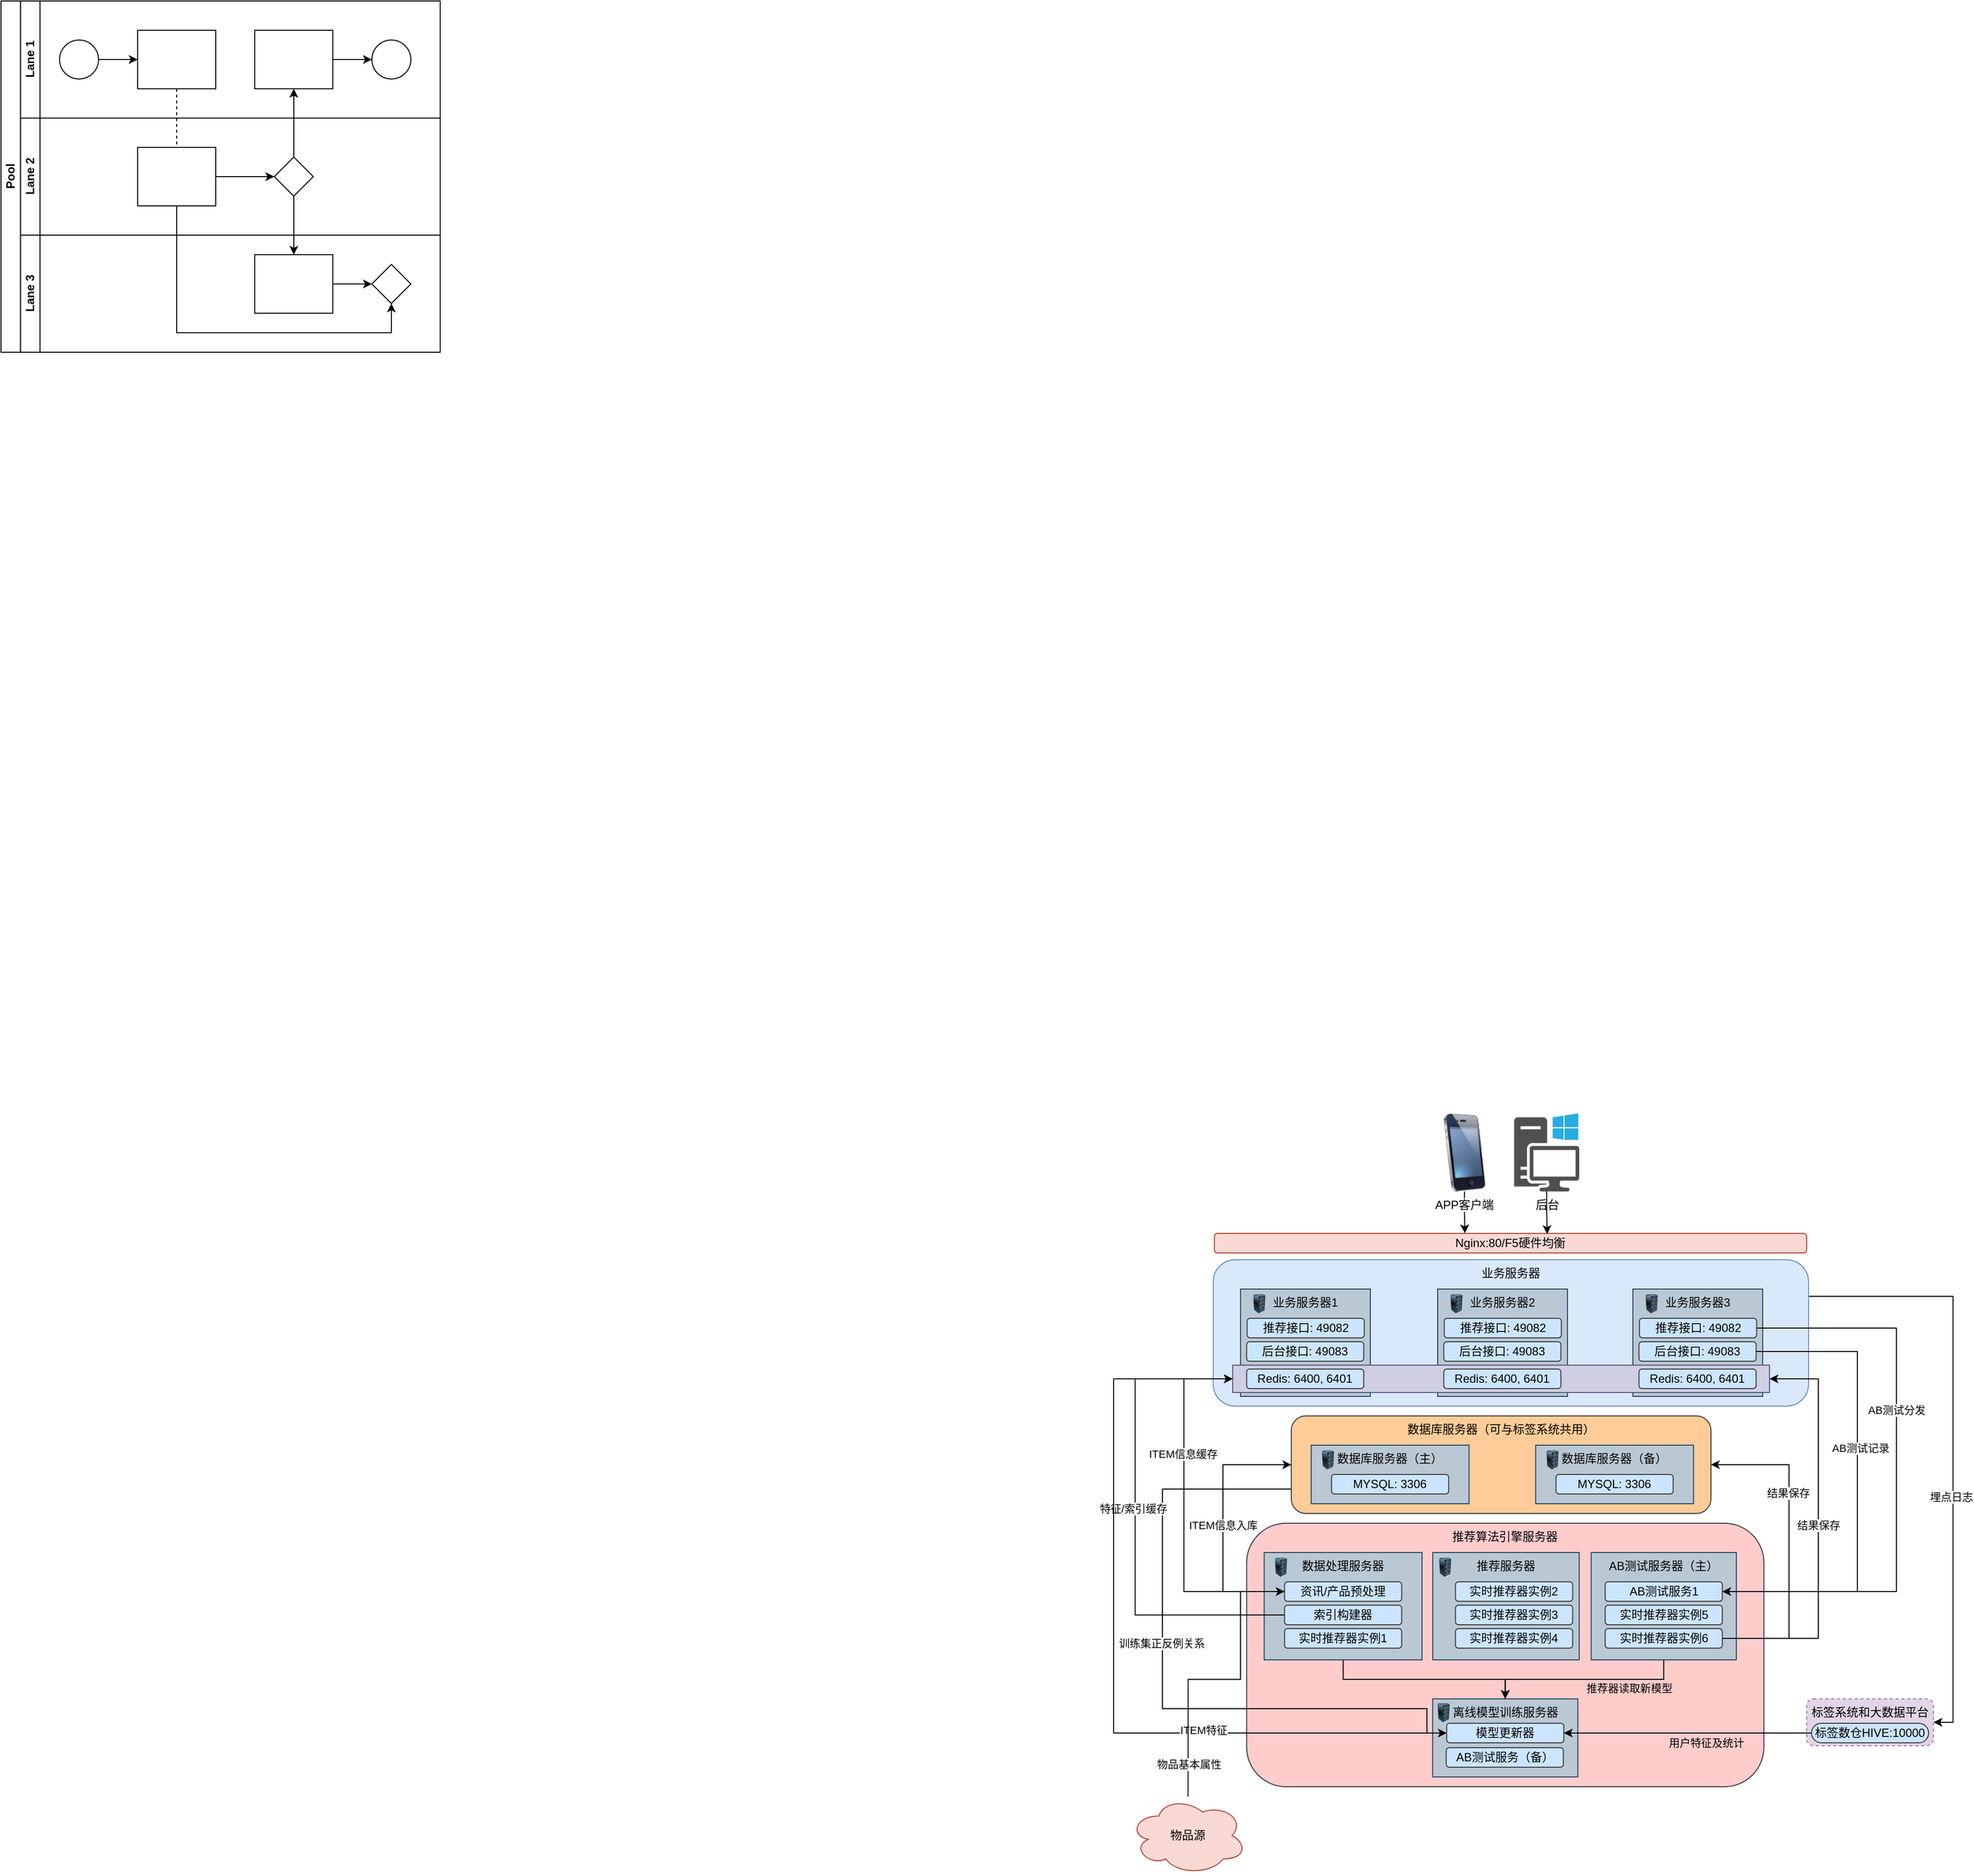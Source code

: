 <mxfile version="14.7.0" type="github">
  <diagram id="prtHgNgQTEPvFCAcTncT" name="Page-1">
    <mxGraphModel dx="981" dy="526" grid="1" gridSize="10" guides="1" tooltips="1" connect="1" arrows="1" fold="1" page="1" pageScale="1" pageWidth="827" pageHeight="1169" math="0" shadow="0">
      <root>
        <mxCell id="0" />
        <mxCell id="1" parent="0" />
        <mxCell id="dNxyNK7c78bLwvsdeMH5-19" value="Pool" style="swimlane;html=1;childLayout=stackLayout;resizeParent=1;resizeParentMax=0;horizontal=0;startSize=20;horizontalStack=0;" parent="1" vertex="1">
          <mxGeometry x="30" y="70" width="450" height="360" as="geometry" />
        </mxCell>
        <mxCell id="dNxyNK7c78bLwvsdeMH5-27" value="" style="edgeStyle=orthogonalEdgeStyle;rounded=0;orthogonalLoop=1;jettySize=auto;html=1;dashed=1;endArrow=none;endFill=0;" parent="dNxyNK7c78bLwvsdeMH5-19" source="dNxyNK7c78bLwvsdeMH5-24" target="dNxyNK7c78bLwvsdeMH5-26" edge="1">
          <mxGeometry relative="1" as="geometry" />
        </mxCell>
        <mxCell id="dNxyNK7c78bLwvsdeMH5-31" style="edgeStyle=orthogonalEdgeStyle;rounded=0;orthogonalLoop=1;jettySize=auto;html=1;endArrow=classic;endFill=1;" parent="dNxyNK7c78bLwvsdeMH5-19" source="dNxyNK7c78bLwvsdeMH5-28" target="dNxyNK7c78bLwvsdeMH5-30" edge="1">
          <mxGeometry relative="1" as="geometry" />
        </mxCell>
        <mxCell id="dNxyNK7c78bLwvsdeMH5-35" style="edgeStyle=orthogonalEdgeStyle;rounded=0;orthogonalLoop=1;jettySize=auto;html=1;endArrow=classic;endFill=1;" parent="dNxyNK7c78bLwvsdeMH5-19" source="dNxyNK7c78bLwvsdeMH5-28" target="dNxyNK7c78bLwvsdeMH5-34" edge="1">
          <mxGeometry relative="1" as="geometry" />
        </mxCell>
        <mxCell id="dNxyNK7c78bLwvsdeMH5-38" style="edgeStyle=orthogonalEdgeStyle;rounded=0;orthogonalLoop=1;jettySize=auto;html=1;endArrow=classic;endFill=1;" parent="dNxyNK7c78bLwvsdeMH5-19" source="dNxyNK7c78bLwvsdeMH5-26" target="dNxyNK7c78bLwvsdeMH5-36" edge="1">
          <mxGeometry relative="1" as="geometry">
            <Array as="points">
              <mxPoint x="180" y="340" />
              <mxPoint x="400" y="340" />
            </Array>
          </mxGeometry>
        </mxCell>
        <mxCell id="dNxyNK7c78bLwvsdeMH5-20" value="Lane 1" style="swimlane;html=1;startSize=20;horizontal=0;" parent="dNxyNK7c78bLwvsdeMH5-19" vertex="1">
          <mxGeometry x="20" width="430" height="120" as="geometry" />
        </mxCell>
        <mxCell id="dNxyNK7c78bLwvsdeMH5-25" value="" style="edgeStyle=orthogonalEdgeStyle;rounded=0;orthogonalLoop=1;jettySize=auto;html=1;" parent="dNxyNK7c78bLwvsdeMH5-20" source="dNxyNK7c78bLwvsdeMH5-23" target="dNxyNK7c78bLwvsdeMH5-24" edge="1">
          <mxGeometry relative="1" as="geometry" />
        </mxCell>
        <mxCell id="dNxyNK7c78bLwvsdeMH5-23" value="" style="ellipse;whiteSpace=wrap;html=1;" parent="dNxyNK7c78bLwvsdeMH5-20" vertex="1">
          <mxGeometry x="40" y="40" width="40" height="40" as="geometry" />
        </mxCell>
        <mxCell id="dNxyNK7c78bLwvsdeMH5-24" value="" style="rounded=0;whiteSpace=wrap;html=1;fontFamily=Helvetica;fontSize=12;fontColor=#000000;align=center;" parent="dNxyNK7c78bLwvsdeMH5-20" vertex="1">
          <mxGeometry x="120" y="30" width="80" height="60" as="geometry" />
        </mxCell>
        <mxCell id="dNxyNK7c78bLwvsdeMH5-33" value="" style="edgeStyle=orthogonalEdgeStyle;rounded=0;orthogonalLoop=1;jettySize=auto;html=1;endArrow=classic;endFill=1;" parent="dNxyNK7c78bLwvsdeMH5-20" source="dNxyNK7c78bLwvsdeMH5-30" target="dNxyNK7c78bLwvsdeMH5-32" edge="1">
          <mxGeometry relative="1" as="geometry" />
        </mxCell>
        <mxCell id="dNxyNK7c78bLwvsdeMH5-30" value="" style="rounded=0;whiteSpace=wrap;html=1;fontFamily=Helvetica;fontSize=12;fontColor=#000000;align=center;" parent="dNxyNK7c78bLwvsdeMH5-20" vertex="1">
          <mxGeometry x="240" y="30" width="80" height="60" as="geometry" />
        </mxCell>
        <mxCell id="dNxyNK7c78bLwvsdeMH5-32" value="" style="ellipse;whiteSpace=wrap;html=1;" parent="dNxyNK7c78bLwvsdeMH5-20" vertex="1">
          <mxGeometry x="360" y="40" width="40" height="40" as="geometry" />
        </mxCell>
        <mxCell id="dNxyNK7c78bLwvsdeMH5-21" value="Lane 2" style="swimlane;html=1;startSize=20;horizontal=0;" parent="dNxyNK7c78bLwvsdeMH5-19" vertex="1">
          <mxGeometry x="20" y="120" width="430" height="120" as="geometry" />
        </mxCell>
        <mxCell id="dNxyNK7c78bLwvsdeMH5-29" value="" style="edgeStyle=orthogonalEdgeStyle;rounded=0;orthogonalLoop=1;jettySize=auto;html=1;endArrow=classic;endFill=1;" parent="dNxyNK7c78bLwvsdeMH5-21" source="dNxyNK7c78bLwvsdeMH5-26" target="dNxyNK7c78bLwvsdeMH5-28" edge="1">
          <mxGeometry relative="1" as="geometry" />
        </mxCell>
        <mxCell id="dNxyNK7c78bLwvsdeMH5-26" value="" style="rounded=0;whiteSpace=wrap;html=1;fontFamily=Helvetica;fontSize=12;fontColor=#000000;align=center;" parent="dNxyNK7c78bLwvsdeMH5-21" vertex="1">
          <mxGeometry x="120" y="30" width="80" height="60" as="geometry" />
        </mxCell>
        <mxCell id="dNxyNK7c78bLwvsdeMH5-28" value="" style="rhombus;whiteSpace=wrap;html=1;fontFamily=Helvetica;fontSize=12;fontColor=#000000;align=center;" parent="dNxyNK7c78bLwvsdeMH5-21" vertex="1">
          <mxGeometry x="260" y="40" width="40" height="40" as="geometry" />
        </mxCell>
        <mxCell id="dNxyNK7c78bLwvsdeMH5-22" value="Lane 3" style="swimlane;html=1;startSize=20;horizontal=0;" parent="dNxyNK7c78bLwvsdeMH5-19" vertex="1">
          <mxGeometry x="20" y="240" width="430" height="120" as="geometry" />
        </mxCell>
        <mxCell id="dNxyNK7c78bLwvsdeMH5-37" value="" style="edgeStyle=orthogonalEdgeStyle;rounded=0;orthogonalLoop=1;jettySize=auto;html=1;endArrow=classic;endFill=1;" parent="dNxyNK7c78bLwvsdeMH5-22" source="dNxyNK7c78bLwvsdeMH5-34" target="dNxyNK7c78bLwvsdeMH5-36" edge="1">
          <mxGeometry relative="1" as="geometry" />
        </mxCell>
        <mxCell id="dNxyNK7c78bLwvsdeMH5-34" value="" style="rounded=0;whiteSpace=wrap;html=1;fontFamily=Helvetica;fontSize=12;fontColor=#000000;align=center;" parent="dNxyNK7c78bLwvsdeMH5-22" vertex="1">
          <mxGeometry x="240" y="20" width="80" height="60" as="geometry" />
        </mxCell>
        <mxCell id="dNxyNK7c78bLwvsdeMH5-36" value="" style="rhombus;whiteSpace=wrap;html=1;fontFamily=Helvetica;fontSize=12;fontColor=#000000;align=center;" parent="dNxyNK7c78bLwvsdeMH5-22" vertex="1">
          <mxGeometry x="360" y="30" width="40" height="40" as="geometry" />
        </mxCell>
        <mxCell id="Z7ZKKRyRzncjJc1JiBXK-1" style="edgeStyle=orthogonalEdgeStyle;rounded=0;orthogonalLoop=1;jettySize=auto;html=1;exitX=1;exitY=0.25;exitDx=0;exitDy=0;entryX=1;entryY=0.5;entryDx=0;entryDy=0;" edge="1" parent="1" source="Z7ZKKRyRzncjJc1JiBXK-3" target="Z7ZKKRyRzncjJc1JiBXK-69">
          <mxGeometry relative="1" as="geometry" />
        </mxCell>
        <mxCell id="Z7ZKKRyRzncjJc1JiBXK-2" value="埋点日志" style="edgeLabel;html=1;align=center;verticalAlign=middle;resizable=0;points=[];" vertex="1" connectable="0" parent="Z7ZKKRyRzncjJc1JiBXK-1">
          <mxGeometry x="0.168" y="-2" relative="1" as="geometry">
            <mxPoint as="offset" />
          </mxGeometry>
        </mxCell>
        <mxCell id="Z7ZKKRyRzncjJc1JiBXK-3" value="业务服务器" style="rounded=1;whiteSpace=wrap;html=1;verticalAlign=top;fillColor=#dae8fc;strokeColor=#6c8ebf;" vertex="1" parent="1">
          <mxGeometry x="1272" y="1360" width="610" height="150" as="geometry" />
        </mxCell>
        <mxCell id="Z7ZKKRyRzncjJc1JiBXK-4" value="业务服务器3" style="rounded=0;whiteSpace=wrap;html=1;align=center;verticalAlign=top;fillColor=#bac8d3;strokeColor=#23445d;" vertex="1" parent="1">
          <mxGeometry x="1702" y="1390" width="133" height="110" as="geometry" />
        </mxCell>
        <mxCell id="Z7ZKKRyRzncjJc1JiBXK-5" value="业务服务器2" style="rounded=0;whiteSpace=wrap;html=1;align=center;verticalAlign=top;fillColor=#bac8d3;strokeColor=#23445d;" vertex="1" parent="1">
          <mxGeometry x="1502" y="1390" width="133" height="110" as="geometry" />
        </mxCell>
        <mxCell id="Z7ZKKRyRzncjJc1JiBXK-6" value="业务服务器1" style="rounded=0;whiteSpace=wrap;html=1;align=center;verticalAlign=top;fillColor=#bac8d3;strokeColor=#23445d;" vertex="1" parent="1">
          <mxGeometry x="1300" y="1390" width="133" height="110" as="geometry" />
        </mxCell>
        <mxCell id="Z7ZKKRyRzncjJc1JiBXK-7" value="" style="rounded=0;whiteSpace=wrap;html=1;fillColor=#d0cee2;strokeColor=#56517e;" vertex="1" parent="1">
          <mxGeometry x="1292" y="1468" width="550" height="28" as="geometry" />
        </mxCell>
        <mxCell id="Z7ZKKRyRzncjJc1JiBXK-8" value="推荐算法引擎服务器" style="rounded=1;whiteSpace=wrap;html=1;verticalAlign=top;fillColor=#ffcccc;strokeColor=#36393d;" vertex="1" parent="1">
          <mxGeometry x="1306.25" y="1630" width="530" height="270" as="geometry" />
        </mxCell>
        <mxCell id="Z7ZKKRyRzncjJc1JiBXK-9" style="edgeStyle=orthogonalEdgeStyle;rounded=0;orthogonalLoop=1;jettySize=auto;html=1;entryX=0.5;entryY=0;entryDx=0;entryDy=0;" edge="1" parent="1" source="Z7ZKKRyRzncjJc1JiBXK-10" target="Z7ZKKRyRzncjJc1JiBXK-42">
          <mxGeometry relative="1" as="geometry">
            <Array as="points">
              <mxPoint x="1405" y="1790" />
              <mxPoint x="1571" y="1790" />
            </Array>
          </mxGeometry>
        </mxCell>
        <mxCell id="Z7ZKKRyRzncjJc1JiBXK-10" value="数据处理服务器" style="rounded=0;whiteSpace=wrap;html=1;align=center;verticalAlign=top;fillColor=#bac8d3;strokeColor=#23445d;" vertex="1" parent="1">
          <mxGeometry x="1324.25" y="1660" width="161.75" height="110" as="geometry" />
        </mxCell>
        <mxCell id="Z7ZKKRyRzncjJc1JiBXK-11" style="edgeStyle=orthogonalEdgeStyle;rounded=0;orthogonalLoop=1;jettySize=auto;html=1;entryX=0;entryY=0.5;entryDx=0;entryDy=0;exitX=0;exitY=0.75;exitDx=0;exitDy=0;" edge="1" parent="1" source="Z7ZKKRyRzncjJc1JiBXK-13" target="Z7ZKKRyRzncjJc1JiBXK-44">
          <mxGeometry relative="1" as="geometry">
            <Array as="points">
              <mxPoint x="1220" y="1595" />
              <mxPoint x="1220" y="1820" />
              <mxPoint x="1491" y="1820" />
              <mxPoint x="1491" y="1845" />
            </Array>
          </mxGeometry>
        </mxCell>
        <mxCell id="Z7ZKKRyRzncjJc1JiBXK-12" value="训练集正反例关系" style="edgeLabel;html=1;align=center;verticalAlign=middle;resizable=0;points=[];" vertex="1" connectable="0" parent="Z7ZKKRyRzncjJc1JiBXK-11">
          <mxGeometry x="-0.14" y="-1" relative="1" as="geometry">
            <mxPoint as="offset" />
          </mxGeometry>
        </mxCell>
        <mxCell id="Z7ZKKRyRzncjJc1JiBXK-13" value="数据库服务器（可与标签系统共用）" style="rounded=1;whiteSpace=wrap;html=1;verticalAlign=top;fillColor=#ffcc99;strokeColor=#36393d;" vertex="1" parent="1">
          <mxGeometry x="1352" y="1520" width="430" height="100" as="geometry" />
        </mxCell>
        <mxCell id="Z7ZKKRyRzncjJc1JiBXK-14" value="推荐接口: 49082" style="rounded=1;whiteSpace=wrap;html=1;fillColor=#cce5ff;strokeColor=#36393d;" vertex="1" parent="1">
          <mxGeometry x="1306.75" y="1420" width="120" height="20" as="geometry" />
        </mxCell>
        <mxCell id="Z7ZKKRyRzncjJc1JiBXK-15" value="Redis: 6400, 6401" style="rounded=1;whiteSpace=wrap;html=1;fillColor=#cce5ff;strokeColor=#36393d;" vertex="1" parent="1">
          <mxGeometry x="1306.25" y="1472" width="120" height="20" as="geometry" />
        </mxCell>
        <mxCell id="Z7ZKKRyRzncjJc1JiBXK-16" value="" style="image;html=1;labelBackgroundColor=#ffffff;image=img/lib/clip_art/computers/Server_Rack_128x128.png" vertex="1" parent="1">
          <mxGeometry x="1312" y="1395" width="14.5" height="20" as="geometry" />
        </mxCell>
        <mxCell id="Z7ZKKRyRzncjJc1JiBXK-17" value="后台接口: 49083" style="rounded=1;whiteSpace=wrap;html=1;fillColor=#cce5ff;strokeColor=#36393d;" vertex="1" parent="1">
          <mxGeometry x="1306.25" y="1444" width="120" height="20" as="geometry" />
        </mxCell>
        <mxCell id="Z7ZKKRyRzncjJc1JiBXK-18" value="推荐接口: 49082" style="rounded=1;whiteSpace=wrap;html=1;fillColor=#cce5ff;strokeColor=#36393d;" vertex="1" parent="1">
          <mxGeometry x="1508.75" y="1420" width="120" height="20" as="geometry" />
        </mxCell>
        <mxCell id="Z7ZKKRyRzncjJc1JiBXK-19" value="Redis: 6400, 6401" style="rounded=1;whiteSpace=wrap;html=1;fillColor=#cce5ff;strokeColor=#36393d;" vertex="1" parent="1">
          <mxGeometry x="1508.25" y="1472" width="120" height="20" as="geometry" />
        </mxCell>
        <mxCell id="Z7ZKKRyRzncjJc1JiBXK-20" value="" style="image;html=1;labelBackgroundColor=#ffffff;image=img/lib/clip_art/computers/Server_Rack_128x128.png" vertex="1" parent="1">
          <mxGeometry x="1514" y="1395" width="14.5" height="20" as="geometry" />
        </mxCell>
        <mxCell id="Z7ZKKRyRzncjJc1JiBXK-21" value="后台接口: 49083" style="rounded=1;whiteSpace=wrap;html=1;fillColor=#cce5ff;strokeColor=#36393d;" vertex="1" parent="1">
          <mxGeometry x="1508.25" y="1444" width="120" height="20" as="geometry" />
        </mxCell>
        <mxCell id="Z7ZKKRyRzncjJc1JiBXK-22" style="edgeStyle=orthogonalEdgeStyle;rounded=0;orthogonalLoop=1;jettySize=auto;html=1;entryX=1;entryY=0.5;entryDx=0;entryDy=0;" edge="1" parent="1" source="Z7ZKKRyRzncjJc1JiBXK-24" target="Z7ZKKRyRzncjJc1JiBXK-49">
          <mxGeometry relative="1" as="geometry">
            <Array as="points">
              <mxPoint x="1972" y="1430" />
              <mxPoint x="1972" y="1700" />
            </Array>
          </mxGeometry>
        </mxCell>
        <mxCell id="Z7ZKKRyRzncjJc1JiBXK-23" value="AB测试分发" style="edgeLabel;html=1;align=center;verticalAlign=middle;resizable=0;points=[];" vertex="1" connectable="0" parent="Z7ZKKRyRzncjJc1JiBXK-22">
          <mxGeometry x="-0.235" relative="1" as="geometry">
            <mxPoint as="offset" />
          </mxGeometry>
        </mxCell>
        <mxCell id="Z7ZKKRyRzncjJc1JiBXK-24" value="推荐接口: 49082" style="rounded=1;whiteSpace=wrap;html=1;fillColor=#cce5ff;strokeColor=#36393d;" vertex="1" parent="1">
          <mxGeometry x="1708.75" y="1420" width="120" height="20" as="geometry" />
        </mxCell>
        <mxCell id="Z7ZKKRyRzncjJc1JiBXK-25" value="Redis: 6400, 6401" style="rounded=1;whiteSpace=wrap;html=1;fillColor=#cce5ff;strokeColor=#36393d;" vertex="1" parent="1">
          <mxGeometry x="1708.25" y="1472" width="120" height="20" as="geometry" />
        </mxCell>
        <mxCell id="Z7ZKKRyRzncjJc1JiBXK-26" value="" style="image;html=1;labelBackgroundColor=#ffffff;image=img/lib/clip_art/computers/Server_Rack_128x128.png" vertex="1" parent="1">
          <mxGeometry x="1714" y="1395" width="14.5" height="20" as="geometry" />
        </mxCell>
        <mxCell id="Z7ZKKRyRzncjJc1JiBXK-27" value="后台接口: 49083" style="rounded=1;whiteSpace=wrap;html=1;fillColor=#cce5ff;strokeColor=#36393d;" vertex="1" parent="1">
          <mxGeometry x="1708.25" y="1444" width="120" height="20" as="geometry" />
        </mxCell>
        <mxCell id="Z7ZKKRyRzncjJc1JiBXK-28" value="数据库服务器（主）" style="rounded=0;whiteSpace=wrap;html=1;align=center;verticalAlign=top;fillColor=#bac8d3;strokeColor=#23445d;" vertex="1" parent="1">
          <mxGeometry x="1372.38" y="1550" width="161.75" height="60" as="geometry" />
        </mxCell>
        <mxCell id="Z7ZKKRyRzncjJc1JiBXK-29" value="MYSQL: 3306" style="rounded=1;whiteSpace=wrap;html=1;fillColor=#cce5ff;strokeColor=#36393d;" vertex="1" parent="1">
          <mxGeometry x="1393.26" y="1580" width="120" height="20" as="geometry" />
        </mxCell>
        <mxCell id="Z7ZKKRyRzncjJc1JiBXK-30" value="" style="image;html=1;labelBackgroundColor=#ffffff;image=img/lib/clip_art/computers/Server_Rack_128x128.png" vertex="1" parent="1">
          <mxGeometry x="1382.38" y="1555" width="14.5" height="20" as="geometry" />
        </mxCell>
        <mxCell id="Z7ZKKRyRzncjJc1JiBXK-31" value="数据库服务器（备）" style="rounded=0;whiteSpace=wrap;html=1;align=center;verticalAlign=top;fillColor=#bac8d3;strokeColor=#23445d;" vertex="1" parent="1">
          <mxGeometry x="1602.38" y="1550" width="161.75" height="60" as="geometry" />
        </mxCell>
        <mxCell id="Z7ZKKRyRzncjJc1JiBXK-32" value="MYSQL: 3306" style="rounded=1;whiteSpace=wrap;html=1;fillColor=#cce5ff;strokeColor=#36393d;" vertex="1" parent="1">
          <mxGeometry x="1623.26" y="1580" width="120" height="20" as="geometry" />
        </mxCell>
        <mxCell id="Z7ZKKRyRzncjJc1JiBXK-33" value="" style="image;html=1;labelBackgroundColor=#ffffff;image=img/lib/clip_art/computers/Server_Rack_128x128.png" vertex="1" parent="1">
          <mxGeometry x="1612.38" y="1555" width="14.5" height="20" as="geometry" />
        </mxCell>
        <mxCell id="Z7ZKKRyRzncjJc1JiBXK-34" value="" style="edgeStyle=orthogonalEdgeStyle;rounded=0;orthogonalLoop=1;jettySize=auto;html=1;entryX=0;entryY=0.5;entryDx=0;entryDy=0;" edge="1" parent="1" source="Z7ZKKRyRzncjJc1JiBXK-37" target="Z7ZKKRyRzncjJc1JiBXK-7">
          <mxGeometry relative="1" as="geometry">
            <Array as="points">
              <mxPoint x="1242" y="1700" />
              <mxPoint x="1242" y="1482" />
            </Array>
          </mxGeometry>
        </mxCell>
        <mxCell id="Z7ZKKRyRzncjJc1JiBXK-35" value="ITEM信息缓存" style="edgeLabel;html=1;align=center;verticalAlign=middle;resizable=0;points=[];" vertex="1" connectable="0" parent="Z7ZKKRyRzncjJc1JiBXK-34">
          <mxGeometry x="0.318" y="1" relative="1" as="geometry">
            <mxPoint as="offset" />
          </mxGeometry>
        </mxCell>
        <mxCell id="Z7ZKKRyRzncjJc1JiBXK-36" value="ITEM信息入库" style="edgeStyle=orthogonalEdgeStyle;rounded=0;orthogonalLoop=1;jettySize=auto;html=1;entryX=0;entryY=0.5;entryDx=0;entryDy=0;" edge="1" parent="1" source="Z7ZKKRyRzncjJc1JiBXK-37" target="Z7ZKKRyRzncjJc1JiBXK-13">
          <mxGeometry relative="1" as="geometry">
            <Array as="points">
              <mxPoint x="1282" y="1700" />
              <mxPoint x="1282" y="1570" />
            </Array>
          </mxGeometry>
        </mxCell>
        <mxCell id="Z7ZKKRyRzncjJc1JiBXK-37" value="资讯/产品预处理" style="rounded=1;whiteSpace=wrap;html=1;fillColor=#cce5ff;strokeColor=#36393d;" vertex="1" parent="1">
          <mxGeometry x="1345.13" y="1690" width="120" height="20" as="geometry" />
        </mxCell>
        <mxCell id="Z7ZKKRyRzncjJc1JiBXK-38" value="" style="image;html=1;labelBackgroundColor=#ffffff;image=img/lib/clip_art/computers/Server_Rack_128x128.png" vertex="1" parent="1">
          <mxGeometry x="1334.25" y="1665" width="14.5" height="20" as="geometry" />
        </mxCell>
        <mxCell id="Z7ZKKRyRzncjJc1JiBXK-39" style="edgeStyle=orthogonalEdgeStyle;rounded=0;orthogonalLoop=1;jettySize=auto;html=1;entryX=0;entryY=0.5;entryDx=0;entryDy=0;" edge="1" parent="1" source="Z7ZKKRyRzncjJc1JiBXK-41" target="Z7ZKKRyRzncjJc1JiBXK-7">
          <mxGeometry relative="1" as="geometry">
            <Array as="points">
              <mxPoint x="1192" y="1724" />
              <mxPoint x="1192" y="1482" />
            </Array>
          </mxGeometry>
        </mxCell>
        <mxCell id="Z7ZKKRyRzncjJc1JiBXK-40" value="特征/索引缓存" style="edgeLabel;html=1;align=center;verticalAlign=middle;resizable=0;points=[];" vertex="1" connectable="0" parent="Z7ZKKRyRzncjJc1JiBXK-39">
          <mxGeometry x="0.059" y="2" relative="1" as="geometry">
            <mxPoint as="offset" />
          </mxGeometry>
        </mxCell>
        <mxCell id="Z7ZKKRyRzncjJc1JiBXK-41" value="索引构建器" style="rounded=1;whiteSpace=wrap;html=1;fillColor=#cce5ff;strokeColor=#36393d;" vertex="1" parent="1">
          <mxGeometry x="1345.12" y="1714" width="120" height="20" as="geometry" />
        </mxCell>
        <mxCell id="Z7ZKKRyRzncjJc1JiBXK-42" value="离线模型训练服务器" style="rounded=0;whiteSpace=wrap;html=1;align=center;verticalAlign=top;fillColor=#bac8d3;strokeColor=#23445d;" vertex="1" parent="1">
          <mxGeometry x="1496.87" y="1810" width="148.75" height="80" as="geometry" />
        </mxCell>
        <mxCell id="Z7ZKKRyRzncjJc1JiBXK-43" value="" style="image;html=1;labelBackgroundColor=#ffffff;image=img/lib/clip_art/computers/Server_Rack_128x128.png" vertex="1" parent="1">
          <mxGeometry x="1500.87" y="1814" width="14.5" height="20" as="geometry" />
        </mxCell>
        <mxCell id="Z7ZKKRyRzncjJc1JiBXK-44" value="模型更新器" style="rounded=1;whiteSpace=wrap;html=1;fillColor=#cce5ff;strokeColor=#36393d;" vertex="1" parent="1">
          <mxGeometry x="1511.25" y="1835" width="120" height="20" as="geometry" />
        </mxCell>
        <mxCell id="Z7ZKKRyRzncjJc1JiBXK-45" style="edgeStyle=orthogonalEdgeStyle;rounded=0;orthogonalLoop=1;jettySize=auto;html=1;entryX=0.5;entryY=0;entryDx=0;entryDy=0;exitX=0.5;exitY=1;exitDx=0;exitDy=0;" edge="1" parent="1" source="Z7ZKKRyRzncjJc1JiBXK-47" target="Z7ZKKRyRzncjJc1JiBXK-42">
          <mxGeometry relative="1" as="geometry" />
        </mxCell>
        <mxCell id="Z7ZKKRyRzncjJc1JiBXK-46" value="推荐器读取新模型" style="edgeLabel;html=1;align=center;verticalAlign=middle;resizable=0;points=[];labelBackgroundColor=none;" vertex="1" connectable="0" parent="Z7ZKKRyRzncjJc1JiBXK-45">
          <mxGeometry x="-0.446" y="3" relative="1" as="geometry">
            <mxPoint y="6" as="offset" />
          </mxGeometry>
        </mxCell>
        <mxCell id="Z7ZKKRyRzncjJc1JiBXK-47" value="AB测试服务器（主）" style="rounded=0;whiteSpace=wrap;html=1;align=center;verticalAlign=top;fillColor=#bac8d3;strokeColor=#23445d;" vertex="1" parent="1">
          <mxGeometry x="1659.25" y="1660" width="148.75" height="110" as="geometry" />
        </mxCell>
        <mxCell id="Z7ZKKRyRzncjJc1JiBXK-48" value="实时推荐器实例1" style="rounded=1;whiteSpace=wrap;html=1;fillColor=#cce5ff;strokeColor=#36393d;" vertex="1" parent="1">
          <mxGeometry x="1345.13" y="1738" width="120" height="20" as="geometry" />
        </mxCell>
        <mxCell id="Z7ZKKRyRzncjJc1JiBXK-49" value="AB测试服务1" style="rounded=1;whiteSpace=wrap;html=1;fillColor=#cce5ff;strokeColor=#36393d;" vertex="1" parent="1">
          <mxGeometry x="1673.63" y="1690" width="120" height="20" as="geometry" />
        </mxCell>
        <mxCell id="Z7ZKKRyRzncjJc1JiBXK-50" value="AB测试服务（备）" style="rounded=1;whiteSpace=wrap;html=1;fillColor=#cce5ff;strokeColor=#36393d;" vertex="1" parent="1">
          <mxGeometry x="1510.74" y="1860" width="120" height="20" as="geometry" />
        </mxCell>
        <mxCell id="Z7ZKKRyRzncjJc1JiBXK-51" value="实时推荐器实例5" style="rounded=1;whiteSpace=wrap;html=1;fillColor=#cce5ff;strokeColor=#36393d;" vertex="1" parent="1">
          <mxGeometry x="1673.63" y="1714" width="120" height="20" as="geometry" />
        </mxCell>
        <mxCell id="Z7ZKKRyRzncjJc1JiBXK-52" style="edgeStyle=orthogonalEdgeStyle;rounded=0;orthogonalLoop=1;jettySize=auto;html=1;entryX=1;entryY=0.5;entryDx=0;entryDy=0;" edge="1" parent="1" source="Z7ZKKRyRzncjJc1JiBXK-56" target="Z7ZKKRyRzncjJc1JiBXK-7">
          <mxGeometry relative="1" as="geometry">
            <Array as="points">
              <mxPoint x="1892" y="1748" />
              <mxPoint x="1892" y="1482" />
            </Array>
          </mxGeometry>
        </mxCell>
        <mxCell id="Z7ZKKRyRzncjJc1JiBXK-53" value="结果保存" style="edgeLabel;html=1;align=center;verticalAlign=middle;resizable=0;points=[];" vertex="1" connectable="0" parent="Z7ZKKRyRzncjJc1JiBXK-52">
          <mxGeometry x="0.035" relative="1" as="geometry">
            <mxPoint as="offset" />
          </mxGeometry>
        </mxCell>
        <mxCell id="Z7ZKKRyRzncjJc1JiBXK-54" style="edgeStyle=orthogonalEdgeStyle;rounded=0;orthogonalLoop=1;jettySize=auto;html=1;entryX=1;entryY=0.5;entryDx=0;entryDy=0;" edge="1" parent="1" source="Z7ZKKRyRzncjJc1JiBXK-56" target="Z7ZKKRyRzncjJc1JiBXK-13">
          <mxGeometry relative="1" as="geometry">
            <Array as="points">
              <mxPoint x="1862" y="1748" />
              <mxPoint x="1862" y="1570" />
            </Array>
          </mxGeometry>
        </mxCell>
        <mxCell id="Z7ZKKRyRzncjJc1JiBXK-55" value="结果保存" style="edgeLabel;html=1;align=center;verticalAlign=middle;resizable=0;points=[];" vertex="1" connectable="0" parent="Z7ZKKRyRzncjJc1JiBXK-54">
          <mxGeometry x="0.335" y="1" relative="1" as="geometry">
            <mxPoint as="offset" />
          </mxGeometry>
        </mxCell>
        <mxCell id="Z7ZKKRyRzncjJc1JiBXK-56" value="&lt;span&gt;实时推荐器实例6&lt;/span&gt;" style="rounded=1;whiteSpace=wrap;html=1;fillColor=#cce5ff;strokeColor=#36393d;" vertex="1" parent="1">
          <mxGeometry x="1673.63" y="1738" width="120" height="20" as="geometry" />
        </mxCell>
        <mxCell id="Z7ZKKRyRzncjJc1JiBXK-57" style="edgeStyle=orthogonalEdgeStyle;rounded=0;orthogonalLoop=1;jettySize=auto;html=1;entryX=1;entryY=0.5;entryDx=0;entryDy=0;" edge="1" parent="1" source="Z7ZKKRyRzncjJc1JiBXK-27" target="Z7ZKKRyRzncjJc1JiBXK-49">
          <mxGeometry relative="1" as="geometry">
            <Array as="points">
              <mxPoint x="1932" y="1454" />
              <mxPoint x="1932" y="1700" />
            </Array>
          </mxGeometry>
        </mxCell>
        <mxCell id="Z7ZKKRyRzncjJc1JiBXK-58" value="AB测试记录" style="edgeLabel;html=1;align=center;verticalAlign=middle;resizable=0;points=[];" vertex="1" connectable="0" parent="Z7ZKKRyRzncjJc1JiBXK-57">
          <mxGeometry x="-0.171" y="3" relative="1" as="geometry">
            <mxPoint as="offset" />
          </mxGeometry>
        </mxCell>
        <mxCell id="Z7ZKKRyRzncjJc1JiBXK-59" style="edgeStyle=orthogonalEdgeStyle;rounded=0;orthogonalLoop=1;jettySize=auto;html=1;entryX=0;entryY=0.5;entryDx=0;entryDy=0;" edge="1" parent="1" source="Z7ZKKRyRzncjJc1JiBXK-7" target="Z7ZKKRyRzncjJc1JiBXK-44">
          <mxGeometry relative="1" as="geometry">
            <Array as="points">
              <mxPoint x="1170" y="1482" />
              <mxPoint x="1170" y="1845" />
            </Array>
          </mxGeometry>
        </mxCell>
        <mxCell id="Z7ZKKRyRzncjJc1JiBXK-60" value="ITEM特征" style="edgeLabel;html=1;align=center;verticalAlign=middle;resizable=0;points=[];" vertex="1" connectable="0" parent="Z7ZKKRyRzncjJc1JiBXK-59">
          <mxGeometry x="0.396" y="3" relative="1" as="geometry">
            <mxPoint as="offset" />
          </mxGeometry>
        </mxCell>
        <mxCell id="Z7ZKKRyRzncjJc1JiBXK-61" style="edgeStyle=orthogonalEdgeStyle;rounded=0;orthogonalLoop=1;jettySize=auto;html=1;entryX=0.423;entryY=-0.008;entryDx=0;entryDy=0;entryPerimeter=0;" edge="1" parent="1" source="Z7ZKKRyRzncjJc1JiBXK-62" target="Z7ZKKRyRzncjJc1JiBXK-63">
          <mxGeometry relative="1" as="geometry" />
        </mxCell>
        <mxCell id="Z7ZKKRyRzncjJc1JiBXK-62" value="APP客户端" style="image;html=1;labelBackgroundColor=#ffffff;image=img/lib/clip_art/telecommunication/iPhone_128x128.png;rounded=0;" vertex="1" parent="1">
          <mxGeometry x="1489.44" y="1210" width="80" height="80" as="geometry" />
        </mxCell>
        <mxCell id="Z7ZKKRyRzncjJc1JiBXK-63" value="Nginx:80/F5硬件均衡" style="rounded=1;whiteSpace=wrap;html=1;fillColor=#fad9d5;strokeColor=#ae4132;" vertex="1" parent="1">
          <mxGeometry x="1273.26" y="1333" width="606.74" height="20" as="geometry" />
        </mxCell>
        <mxCell id="Z7ZKKRyRzncjJc1JiBXK-64" style="edgeStyle=orthogonalEdgeStyle;rounded=0;orthogonalLoop=1;jettySize=auto;html=1;entryX=0.562;entryY=0.033;entryDx=0;entryDy=0;entryPerimeter=0;" edge="1" parent="1" source="Z7ZKKRyRzncjJc1JiBXK-65" target="Z7ZKKRyRzncjJc1JiBXK-63">
          <mxGeometry relative="1" as="geometry" />
        </mxCell>
        <mxCell id="Z7ZKKRyRzncjJc1JiBXK-65" value="后台" style="pointerEvents=1;shadow=0;dashed=0;html=1;strokeColor=none;fillColor=#505050;labelPosition=center;verticalLabelPosition=bottom;verticalAlign=top;outlineConnect=0;align=center;shape=mxgraph.office.devices.workstation_pc;rounded=0;" vertex="1" parent="1">
          <mxGeometry x="1580.32" y="1210" width="66.74" height="80" as="geometry" />
        </mxCell>
        <mxCell id="Z7ZKKRyRzncjJc1JiBXK-66" style="edgeStyle=orthogonalEdgeStyle;rounded=0;orthogonalLoop=1;jettySize=auto;html=1;entryX=0;entryY=0.5;entryDx=0;entryDy=0;" edge="1" parent="1" source="Z7ZKKRyRzncjJc1JiBXK-68" target="Z7ZKKRyRzncjJc1JiBXK-37">
          <mxGeometry relative="1" as="geometry">
            <Array as="points">
              <mxPoint x="1246" y="1790" />
              <mxPoint x="1300" y="1790" />
              <mxPoint x="1300" y="1700" />
            </Array>
          </mxGeometry>
        </mxCell>
        <mxCell id="Z7ZKKRyRzncjJc1JiBXK-67" value="物品基本属性" style="edgeLabel;html=1;align=center;verticalAlign=middle;resizable=0;points=[];" vertex="1" connectable="0" parent="Z7ZKKRyRzncjJc1JiBXK-66">
          <mxGeometry x="-0.786" relative="1" as="geometry">
            <mxPoint as="offset" />
          </mxGeometry>
        </mxCell>
        <mxCell id="Z7ZKKRyRzncjJc1JiBXK-68" value="物品源" style="ellipse;shape=cloud;whiteSpace=wrap;html=1;rounded=0;fillColor=#fad9d5;strokeColor=#ae4132;" vertex="1" parent="1">
          <mxGeometry x="1186.25" y="1910" width="120" height="80" as="geometry" />
        </mxCell>
        <mxCell id="Z7ZKKRyRzncjJc1JiBXK-69" value="标签系统和大数据平台" style="rounded=1;whiteSpace=wrap;html=1;verticalAlign=top;fillColor=#e1d5e7;strokeColor=#9673a6;dashed=1;" vertex="1" parent="1">
          <mxGeometry x="1880" y="1810" width="130" height="48" as="geometry" />
        </mxCell>
        <mxCell id="Z7ZKKRyRzncjJc1JiBXK-70" style="edgeStyle=orthogonalEdgeStyle;rounded=0;orthogonalLoop=1;jettySize=auto;html=1;entryX=1;entryY=0.5;entryDx=0;entryDy=0;" edge="1" parent="1" source="Z7ZKKRyRzncjJc1JiBXK-72" target="Z7ZKKRyRzncjJc1JiBXK-44">
          <mxGeometry relative="1" as="geometry" />
        </mxCell>
        <mxCell id="Z7ZKKRyRzncjJc1JiBXK-71" value="用户特征及统计" style="edgeLabel;html=1;align=center;verticalAlign=middle;resizable=0;points=[];labelBackgroundColor=none;" vertex="1" connectable="0" parent="Z7ZKKRyRzncjJc1JiBXK-70">
          <mxGeometry x="-0.149" y="2" relative="1" as="geometry">
            <mxPoint y="8" as="offset" />
          </mxGeometry>
        </mxCell>
        <mxCell id="Z7ZKKRyRzncjJc1JiBXK-72" value="标签数仓HIVE:10000" style="rounded=1;whiteSpace=wrap;html=1;fillColor=#cce5ff;strokeColor=#36393d;arcSize=50;" vertex="1" parent="1">
          <mxGeometry x="1885" y="1835" width="120" height="20" as="geometry" />
        </mxCell>
        <mxCell id="Z7ZKKRyRzncjJc1JiBXK-73" value="推荐服务器" style="rounded=0;whiteSpace=wrap;html=1;align=center;verticalAlign=top;fillColor=#bac8d3;strokeColor=#23445d;" vertex="1" parent="1">
          <mxGeometry x="1497" y="1660" width="150" height="110" as="geometry" />
        </mxCell>
        <mxCell id="Z7ZKKRyRzncjJc1JiBXK-74" value="实时推荐器实例2" style="rounded=1;whiteSpace=wrap;html=1;fillColor=#cce5ff;strokeColor=#36393d;" vertex="1" parent="1">
          <mxGeometry x="1520.26" y="1690" width="120" height="20" as="geometry" />
        </mxCell>
        <mxCell id="Z7ZKKRyRzncjJc1JiBXK-75" value="" style="image;html=1;labelBackgroundColor=#ffffff;image=img/lib/clip_art/computers/Server_Rack_128x128.png" vertex="1" parent="1">
          <mxGeometry x="1502.38" y="1665" width="14.5" height="20" as="geometry" />
        </mxCell>
        <mxCell id="Z7ZKKRyRzncjJc1JiBXK-76" value="实时推荐器实例4" style="rounded=1;whiteSpace=wrap;html=1;fillColor=#cce5ff;strokeColor=#36393d;" vertex="1" parent="1">
          <mxGeometry x="1520.26" y="1738" width="120" height="20" as="geometry" />
        </mxCell>
        <mxCell id="Z7ZKKRyRzncjJc1JiBXK-77" value="实时推荐器实例3" style="rounded=1;whiteSpace=wrap;html=1;fillColor=#cce5ff;strokeColor=#36393d;" vertex="1" parent="1">
          <mxGeometry x="1520.26" y="1714" width="120" height="20" as="geometry" />
        </mxCell>
      </root>
    </mxGraphModel>
  </diagram>
</mxfile>

